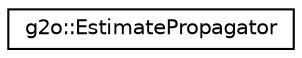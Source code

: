 digraph "Graphical Class Hierarchy"
{
  edge [fontname="Helvetica",fontsize="10",labelfontname="Helvetica",labelfontsize="10"];
  node [fontname="Helvetica",fontsize="10",shape=record];
  rankdir="LR";
  Node0 [label="g2o::EstimatePropagator",height=0.2,width=0.4,color="black", fillcolor="white", style="filled",URL="$classg2o_1_1_estimate_propagator.html",tooltip="propagation of an initial guess "];
}
